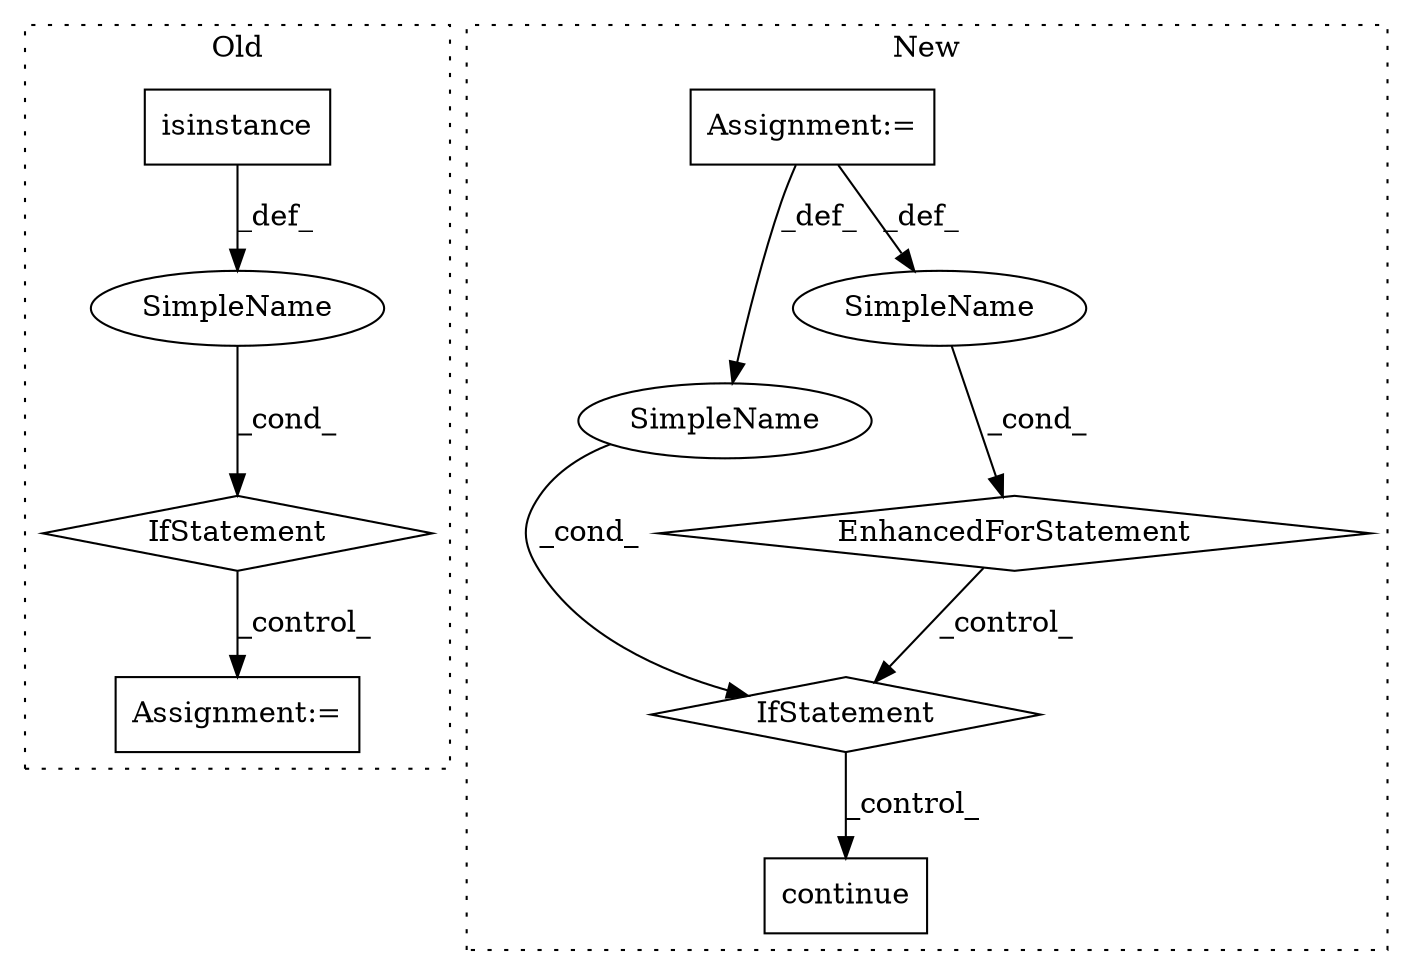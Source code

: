 digraph G {
subgraph cluster0 {
1 [label="isinstance" a="32" s="2320,2358" l="11,1" shape="box"];
3 [label="IfStatement" a="25" s="2316,2359" l="4,2" shape="diamond"];
8 [label="Assignment:=" a="7" s="2375" l="1" shape="box"];
9 [label="SimpleName" a="42" s="" l="" shape="ellipse"];
label = "Old";
style="dotted";
}
subgraph cluster1 {
2 [label="continue" a="18" s="2518" l="9" shape="box"];
4 [label="IfStatement" a="25" s="2494,2504" l="4,2" shape="diamond"];
5 [label="SimpleName" a="42" s="" l="" shape="ellipse"];
6 [label="Assignment:=" a="7" s="2393,2482" l="69,2" shape="box"];
7 [label="SimpleName" a="42" s="2466" l="1" shape="ellipse"];
10 [label="EnhancedForStatement" a="70" s="2393,2482" l="69,2" shape="diamond"];
label = "New";
style="dotted";
}
1 -> 9 [label="_def_"];
3 -> 8 [label="_control_"];
4 -> 2 [label="_control_"];
5 -> 4 [label="_cond_"];
6 -> 5 [label="_def_"];
6 -> 7 [label="_def_"];
7 -> 10 [label="_cond_"];
9 -> 3 [label="_cond_"];
10 -> 4 [label="_control_"];
}